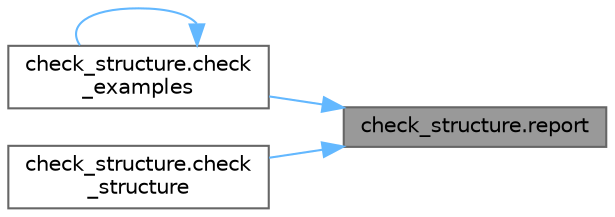 digraph "check_structure.report"
{
 // LATEX_PDF_SIZE
  bgcolor="transparent";
  edge [fontname=Helvetica,fontsize=10,labelfontname=Helvetica,labelfontsize=10];
  node [fontname=Helvetica,fontsize=10,shape=box,height=0.2,width=0.4];
  rankdir="RL";
  Node1 [id="Node000001",label="check_structure.report",height=0.2,width=0.4,color="gray40", fillcolor="grey60", style="filled", fontcolor="black",tooltip=" "];
  Node1 -> Node2 [id="edge1_Node000001_Node000002",dir="back",color="steelblue1",style="solid",tooltip=" "];
  Node2 [id="Node000002",label="check_structure.check\l_examples",height=0.2,width=0.4,color="grey40", fillcolor="white", style="filled",URL="$namespacecheck__structure.html#a3a4634a7d08f6ba88f43d7cbf47e1735",tooltip=" "];
  Node2 -> Node2 [id="edge2_Node000002_Node000002",dir="back",color="steelblue1",style="solid",tooltip=" "];
  Node1 -> Node3 [id="edge3_Node000001_Node000003",dir="back",color="steelblue1",style="solid",tooltip=" "];
  Node3 [id="Node000003",label="check_structure.check\l_structure",height=0.2,width=0.4,color="grey40", fillcolor="white", style="filled",URL="$namespacecheck__structure.html#a737feba41afee5ce4e04a79f8816e48c",tooltip=" "];
}

